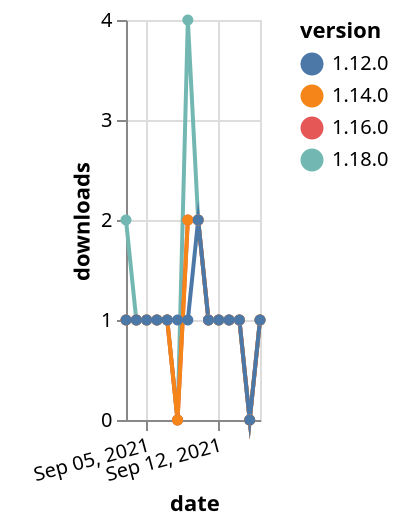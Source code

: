 {"$schema": "https://vega.github.io/schema/vega-lite/v5.json", "description": "A simple bar chart with embedded data.", "data": {"values": [{"date": "2021-09-03", "total": 161, "delta": 2, "version": "1.18.0"}, {"date": "2021-09-04", "total": 162, "delta": 1, "version": "1.18.0"}, {"date": "2021-09-05", "total": 163, "delta": 1, "version": "1.18.0"}, {"date": "2021-09-06", "total": 164, "delta": 1, "version": "1.18.0"}, {"date": "2021-09-07", "total": 165, "delta": 1, "version": "1.18.0"}, {"date": "2021-09-08", "total": 165, "delta": 0, "version": "1.18.0"}, {"date": "2021-09-09", "total": 169, "delta": 4, "version": "1.18.0"}, {"date": "2021-09-10", "total": 171, "delta": 2, "version": "1.18.0"}, {"date": "2021-09-11", "total": 172, "delta": 1, "version": "1.18.0"}, {"date": "2021-09-12", "total": 173, "delta": 1, "version": "1.18.0"}, {"date": "2021-09-13", "total": 174, "delta": 1, "version": "1.18.0"}, {"date": "2021-09-14", "total": 175, "delta": 1, "version": "1.18.0"}, {"date": "2021-09-15", "total": 175, "delta": 0, "version": "1.18.0"}, {"date": "2021-09-16", "total": 176, "delta": 1, "version": "1.18.0"}, {"date": "2021-09-03", "total": 195, "delta": 1, "version": "1.16.0"}, {"date": "2021-09-04", "total": 196, "delta": 1, "version": "1.16.0"}, {"date": "2021-09-05", "total": 197, "delta": 1, "version": "1.16.0"}, {"date": "2021-09-06", "total": 198, "delta": 1, "version": "1.16.0"}, {"date": "2021-09-07", "total": 199, "delta": 1, "version": "1.16.0"}, {"date": "2021-09-08", "total": 199, "delta": 0, "version": "1.16.0"}, {"date": "2021-09-09", "total": 201, "delta": 2, "version": "1.16.0"}, {"date": "2021-09-10", "total": 203, "delta": 2, "version": "1.16.0"}, {"date": "2021-09-11", "total": 204, "delta": 1, "version": "1.16.0"}, {"date": "2021-09-12", "total": 205, "delta": 1, "version": "1.16.0"}, {"date": "2021-09-13", "total": 206, "delta": 1, "version": "1.16.0"}, {"date": "2021-09-14", "total": 207, "delta": 1, "version": "1.16.0"}, {"date": "2021-09-15", "total": 207, "delta": 0, "version": "1.16.0"}, {"date": "2021-09-16", "total": 208, "delta": 1, "version": "1.16.0"}, {"date": "2021-09-03", "total": 190, "delta": 1, "version": "1.14.0"}, {"date": "2021-09-04", "total": 191, "delta": 1, "version": "1.14.0"}, {"date": "2021-09-05", "total": 192, "delta": 1, "version": "1.14.0"}, {"date": "2021-09-06", "total": 193, "delta": 1, "version": "1.14.0"}, {"date": "2021-09-07", "total": 194, "delta": 1, "version": "1.14.0"}, {"date": "2021-09-08", "total": 194, "delta": 0, "version": "1.14.0"}, {"date": "2021-09-09", "total": 196, "delta": 2, "version": "1.14.0"}, {"date": "2021-09-10", "total": 198, "delta": 2, "version": "1.14.0"}, {"date": "2021-09-11", "total": 199, "delta": 1, "version": "1.14.0"}, {"date": "2021-09-12", "total": 200, "delta": 1, "version": "1.14.0"}, {"date": "2021-09-13", "total": 201, "delta": 1, "version": "1.14.0"}, {"date": "2021-09-14", "total": 202, "delta": 1, "version": "1.14.0"}, {"date": "2021-09-15", "total": 202, "delta": 0, "version": "1.14.0"}, {"date": "2021-09-16", "total": 203, "delta": 1, "version": "1.14.0"}, {"date": "2021-09-03", "total": 243, "delta": 1, "version": "1.12.0"}, {"date": "2021-09-04", "total": 244, "delta": 1, "version": "1.12.0"}, {"date": "2021-09-05", "total": 245, "delta": 1, "version": "1.12.0"}, {"date": "2021-09-06", "total": 246, "delta": 1, "version": "1.12.0"}, {"date": "2021-09-07", "total": 247, "delta": 1, "version": "1.12.0"}, {"date": "2021-09-08", "total": 248, "delta": 1, "version": "1.12.0"}, {"date": "2021-09-09", "total": 249, "delta": 1, "version": "1.12.0"}, {"date": "2021-09-10", "total": 251, "delta": 2, "version": "1.12.0"}, {"date": "2021-09-11", "total": 252, "delta": 1, "version": "1.12.0"}, {"date": "2021-09-12", "total": 253, "delta": 1, "version": "1.12.0"}, {"date": "2021-09-13", "total": 254, "delta": 1, "version": "1.12.0"}, {"date": "2021-09-14", "total": 255, "delta": 1, "version": "1.12.0"}, {"date": "2021-09-15", "total": 255, "delta": 0, "version": "1.12.0"}, {"date": "2021-09-16", "total": 256, "delta": 1, "version": "1.12.0"}]}, "width": "container", "mark": {"type": "line", "point": {"filled": true}}, "encoding": {"x": {"field": "date", "type": "temporal", "timeUnit": "yearmonthdate", "title": "date", "axis": {"labelAngle": -15}}, "y": {"field": "delta", "type": "quantitative", "title": "downloads"}, "color": {"field": "version", "type": "nominal"}, "tooltip": {"field": "delta"}}}